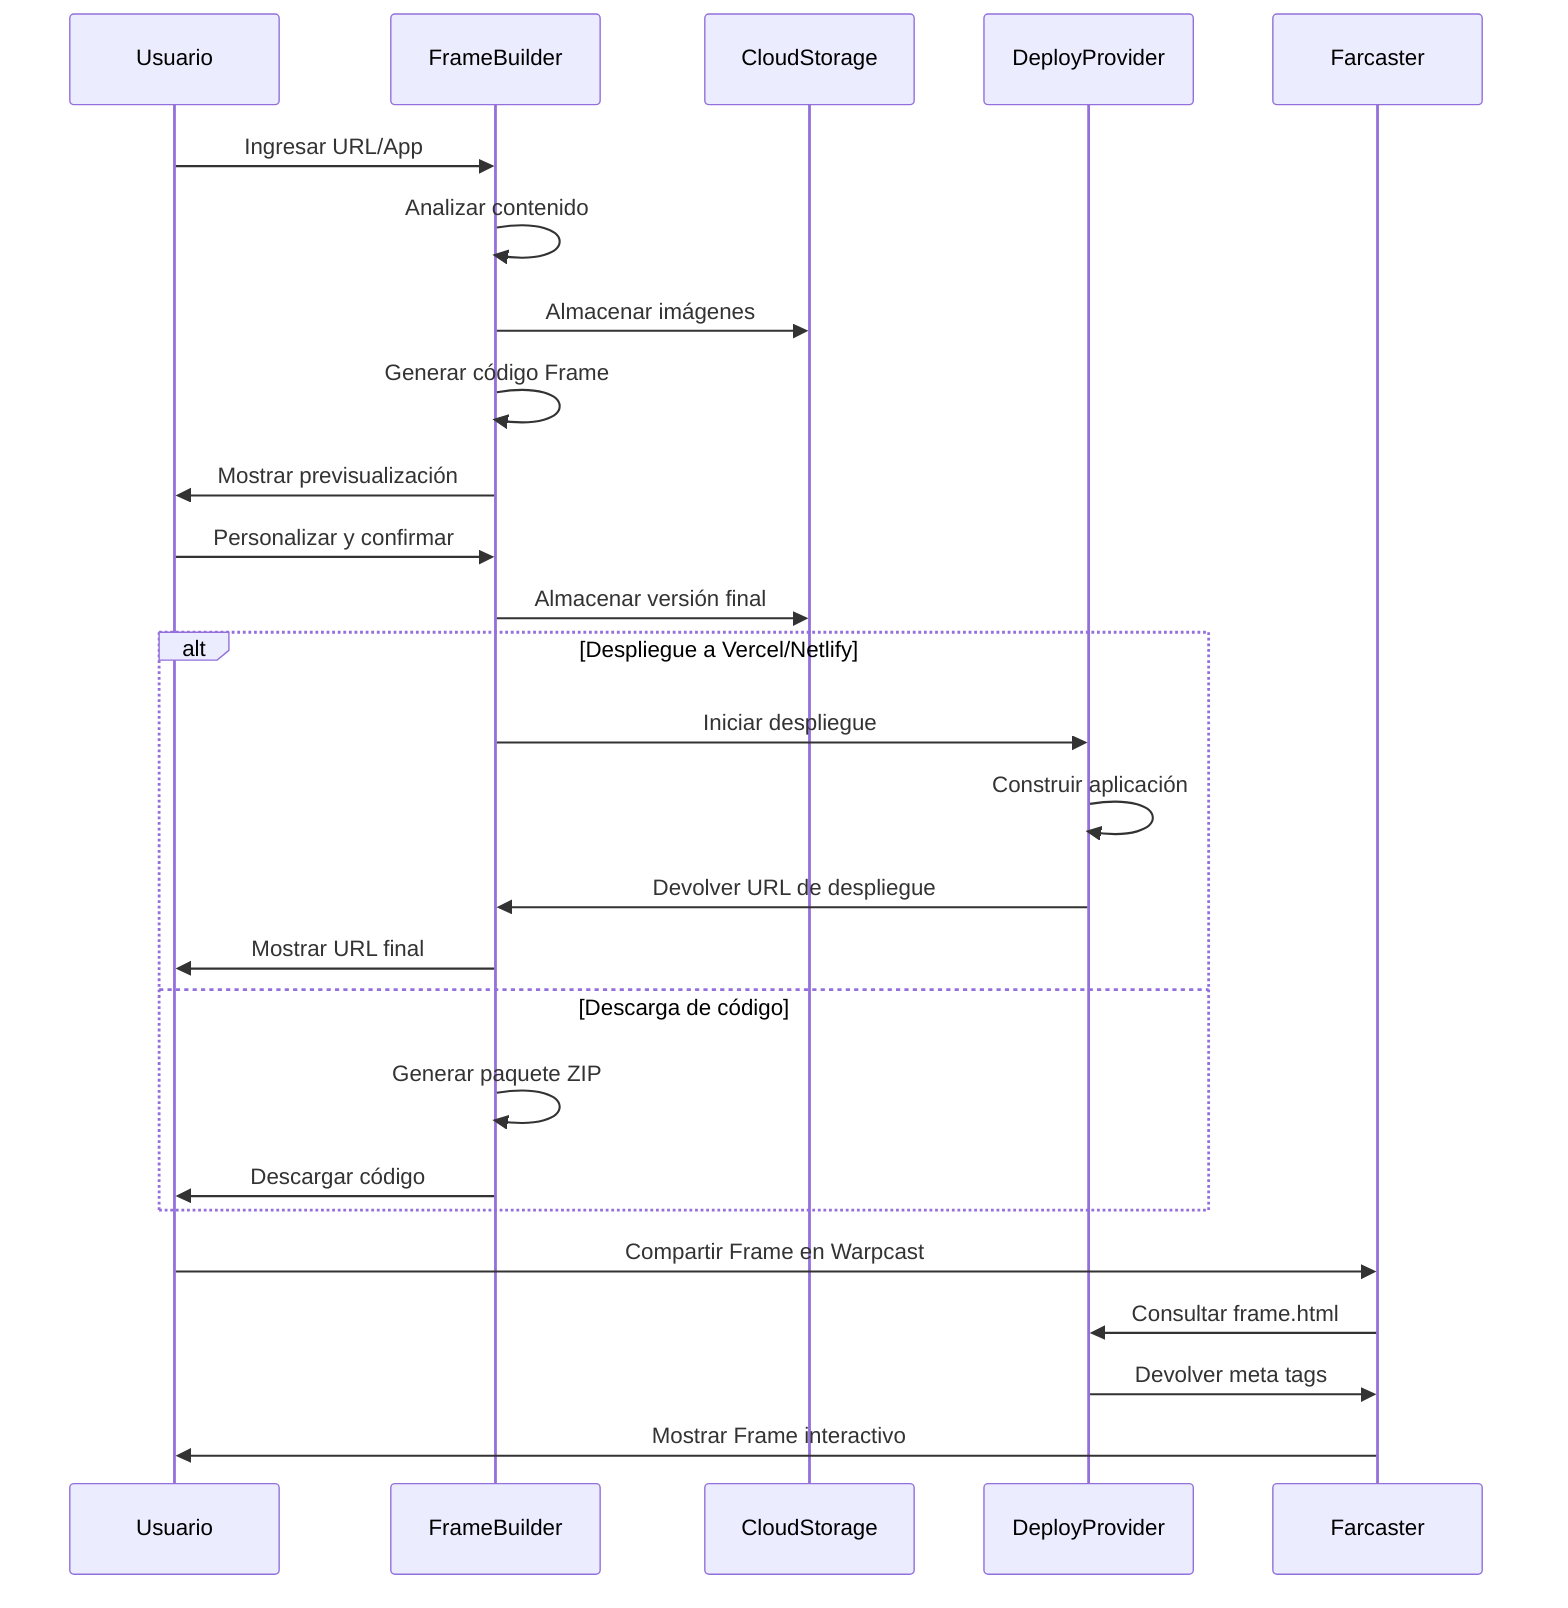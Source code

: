 sequenceDiagram
    participant U as Usuario
    participant FB as FrameBuilder
    participant CS as CloudStorage
    participant DP as DeployProvider
    participant FC as Farcaster
    
    U->>FB: Ingresar URL/App
    FB->>FB: Analizar contenido
    FB->>CS: Almacenar imágenes
    FB->>FB: Generar código Frame
    FB->>U: Mostrar previsualización
    
    U->>FB: Personalizar y confirmar
    FB->>CS: Almacenar versión final
    
    alt Despliegue a Vercel/Netlify
        FB->>DP: Iniciar despliegue
        DP->>DP: Construir aplicación
        DP->>FB: Devolver URL de despliegue
        FB->>U: Mostrar URL final
    else Descarga de código
        FB->>FB: Generar paquete ZIP
        FB->>U: Descargar código
    end
    
    U->>FC: Compartir Frame en Warpcast
    FC->>DP: Consultar frame.html
    DP->>FC: Devolver meta tags
    FC->>U: Mostrar Frame interactivo